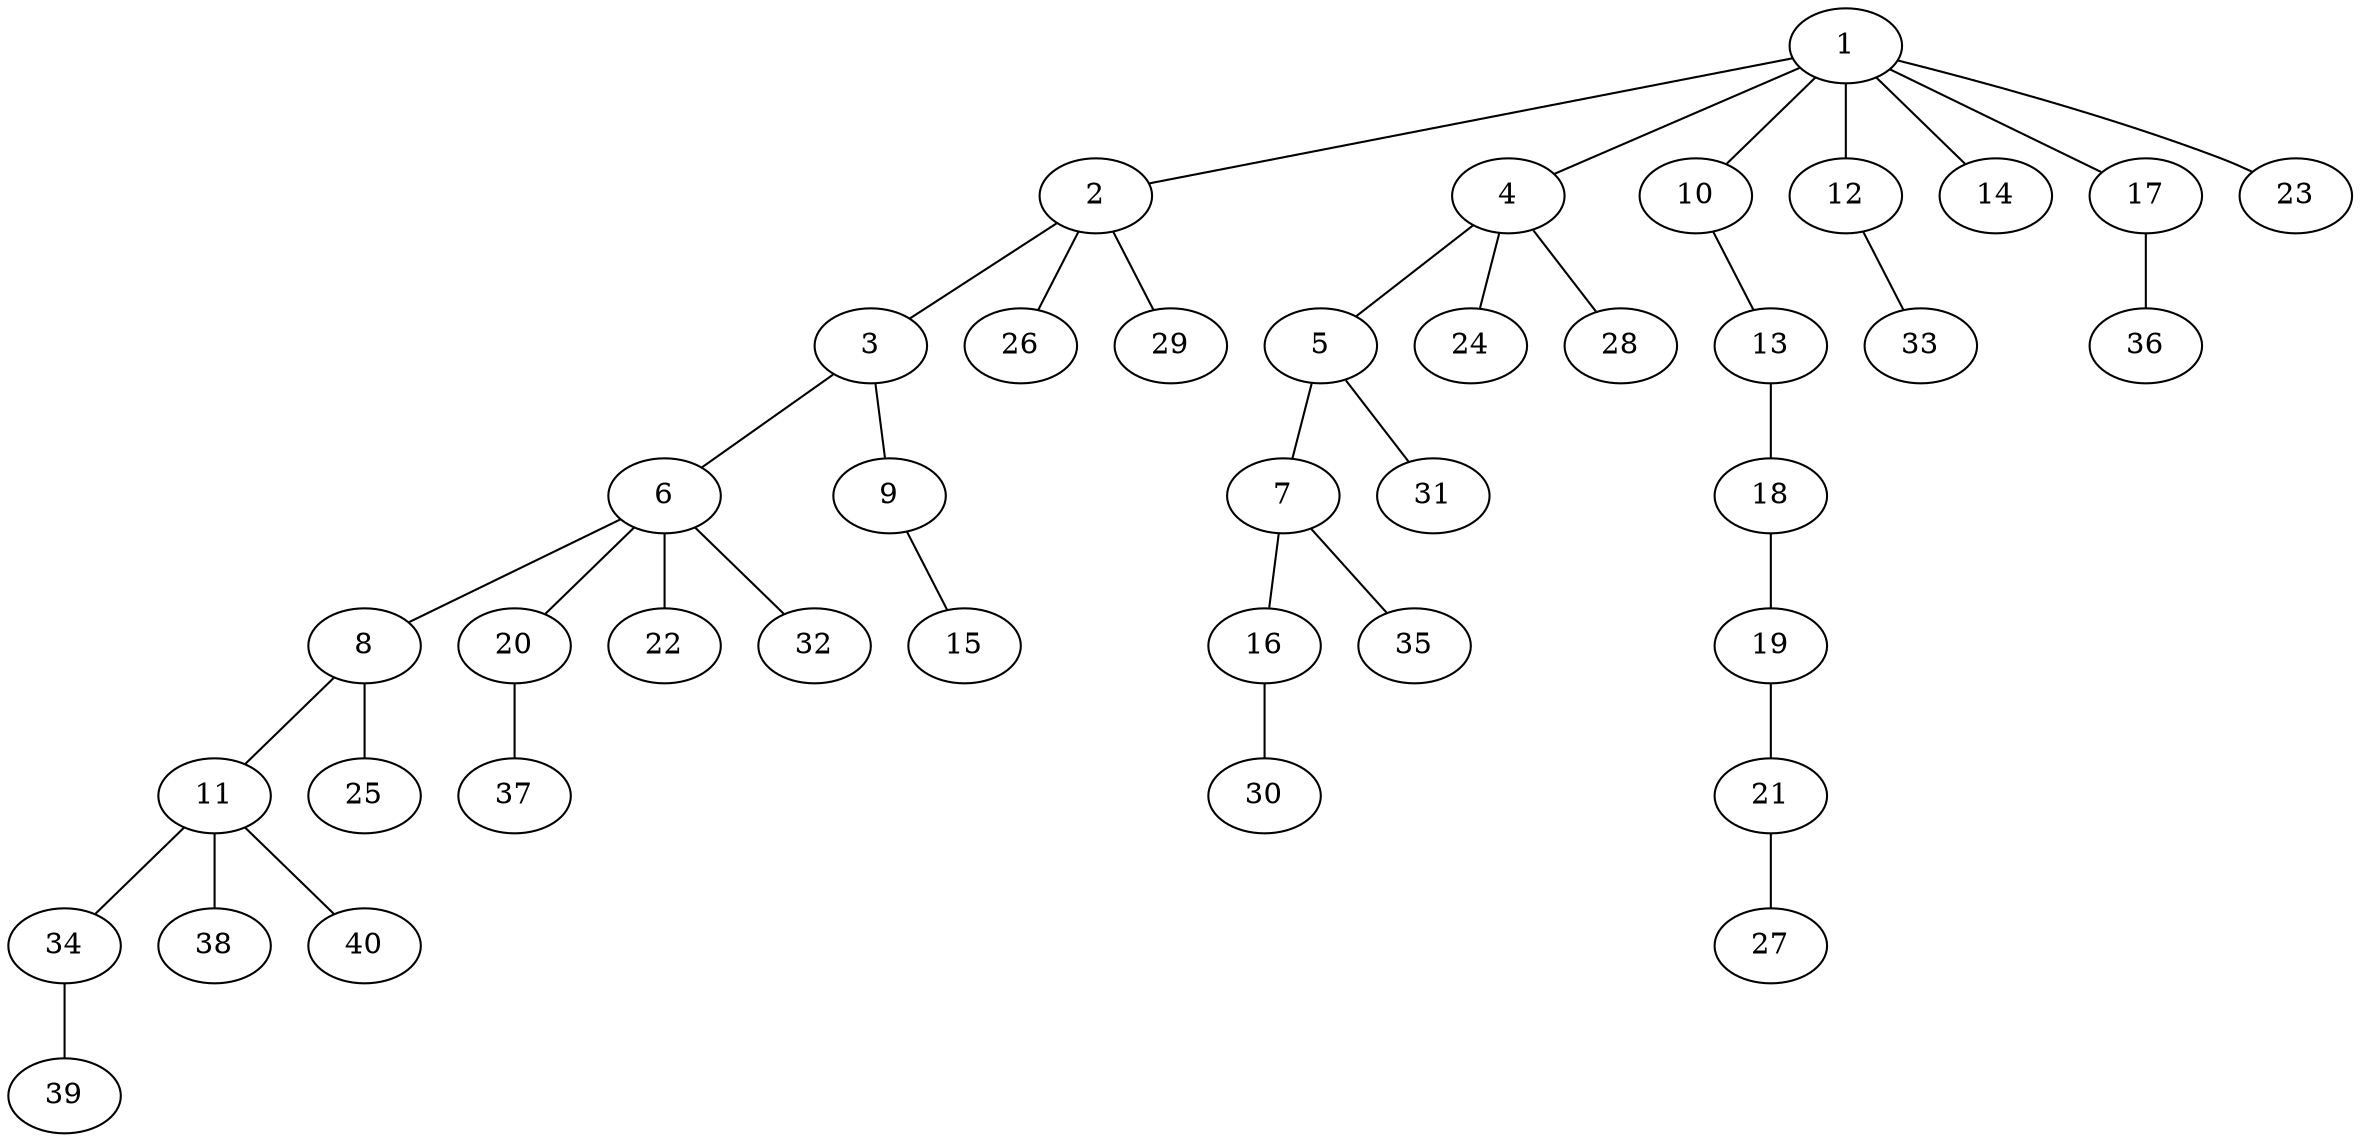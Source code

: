 graph graphname {1--2
1--4
1--10
1--12
1--14
1--17
1--23
2--3
2--26
2--29
3--6
3--9
4--5
4--24
4--28
5--7
5--31
6--8
6--20
6--22
6--32
7--16
7--35
8--11
8--25
9--15
10--13
11--34
11--38
11--40
12--33
13--18
16--30
17--36
18--19
19--21
20--37
21--27
34--39
}